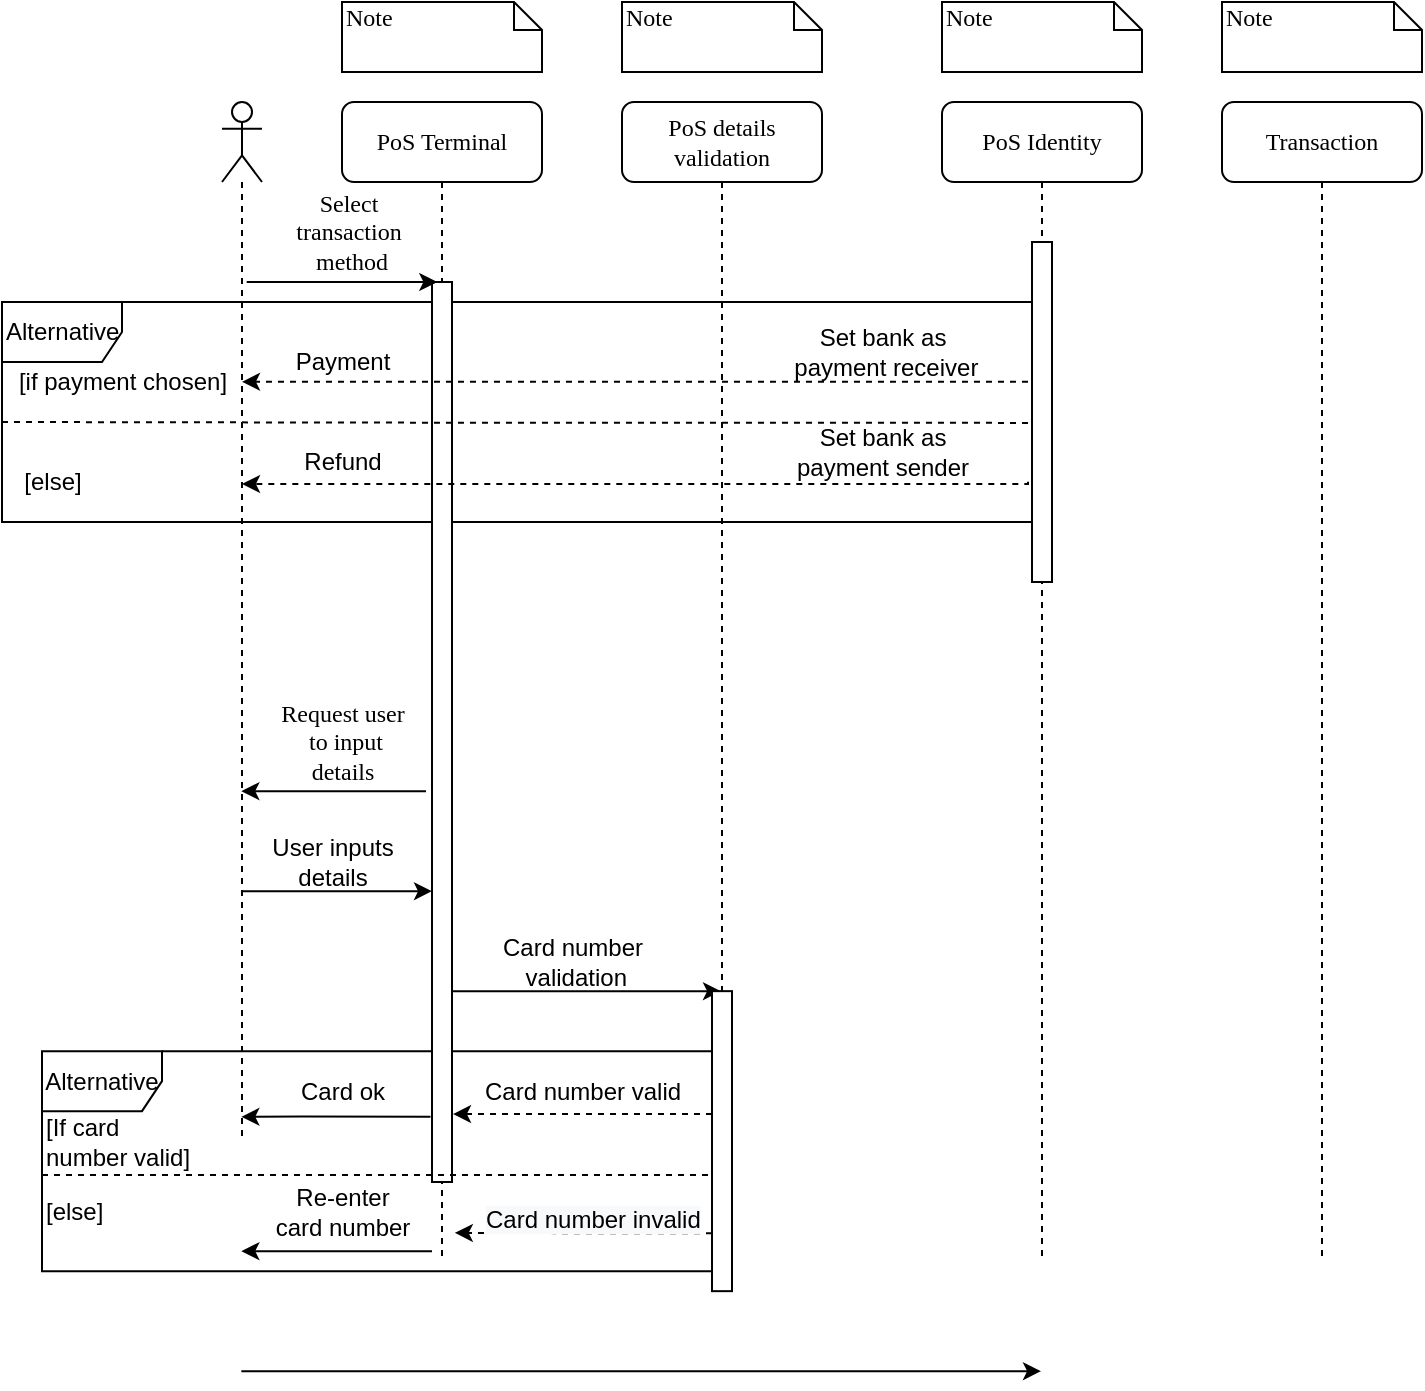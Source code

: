 <mxfile version="15.7.3" type="device"><diagram name="Page-1" id="13e1069c-82ec-6db2-03f1-153e76fe0fe0"><mxGraphModel dx="2321" dy="764" grid="1" gridSize="10" guides="1" tooltips="1" connect="1" arrows="1" fold="1" page="1" pageScale="1" pageWidth="1100" pageHeight="850" background="none" math="0" shadow="0"><root><mxCell id="0"/><mxCell id="1" parent="0"/><mxCell id="g32MehKwc59yKwNpWpvQ-41" value="Alternative" style="shape=umlFrame;whiteSpace=wrap;html=1;align=left;" vertex="1" parent="1"><mxGeometry x="-70" y="180" width="520" height="110" as="geometry"/></mxCell><mxCell id="g32MehKwc59yKwNpWpvQ-23" value="Alternative" style="shape=umlFrame;whiteSpace=wrap;html=1;width=60;height=30;" vertex="1" parent="1"><mxGeometry x="-50" y="554.58" width="340" height="110" as="geometry"/></mxCell><mxCell id="7baba1c4bc27f4b0-3" value="&lt;span&gt;PoS Identity&lt;/span&gt;" style="shape=umlLifeline;perimeter=lifelinePerimeter;whiteSpace=wrap;html=1;container=1;collapsible=0;recursiveResize=0;outlineConnect=0;rounded=1;shadow=0;comic=0;labelBackgroundColor=none;strokeWidth=1;fontFamily=Verdana;fontSize=12;align=center;" parent="1" vertex="1"><mxGeometry x="400" y="80" width="100" height="580" as="geometry"/></mxCell><mxCell id="7baba1c4bc27f4b0-13" value="" style="html=1;points=[];perimeter=orthogonalPerimeter;rounded=0;shadow=0;comic=0;labelBackgroundColor=none;strokeWidth=1;fontFamily=Verdana;fontSize=12;align=center;" parent="7baba1c4bc27f4b0-3" vertex="1"><mxGeometry x="45" y="70" width="10" height="170" as="geometry"/></mxCell><mxCell id="7baba1c4bc27f4b0-4" value="Transaction" style="shape=umlLifeline;perimeter=lifelinePerimeter;whiteSpace=wrap;html=1;container=1;collapsible=0;recursiveResize=0;outlineConnect=0;rounded=1;shadow=0;comic=0;labelBackgroundColor=none;strokeWidth=1;fontFamily=Verdana;fontSize=12;align=center;" parent="1" vertex="1"><mxGeometry x="540" y="80" width="100" height="580" as="geometry"/></mxCell><mxCell id="7baba1c4bc27f4b0-8" value="PoS Terminal" style="shape=umlLifeline;perimeter=lifelinePerimeter;whiteSpace=wrap;html=1;container=1;collapsible=0;recursiveResize=0;outlineConnect=0;rounded=1;shadow=0;comic=0;labelBackgroundColor=none;strokeWidth=1;fontFamily=Verdana;fontSize=12;align=center;" parent="1" vertex="1"><mxGeometry x="100" y="80" width="100" height="580" as="geometry"/></mxCell><mxCell id="7baba1c4bc27f4b0-9" value="" style="html=1;points=[];perimeter=orthogonalPerimeter;rounded=0;shadow=0;comic=0;labelBackgroundColor=none;strokeWidth=1;fontFamily=Verdana;fontSize=12;align=center;" parent="7baba1c4bc27f4b0-8" vertex="1"><mxGeometry x="45" y="90" width="10" height="450" as="geometry"/></mxCell><mxCell id="g32MehKwc59yKwNpWpvQ-13" style="edgeStyle=orthogonalEdgeStyle;rounded=0;orthogonalLoop=1;jettySize=auto;html=1;" edge="1" parent="7baba1c4bc27f4b0-8"><mxGeometry relative="1" as="geometry"><mxPoint x="-50.071" y="394.609" as="sourcePoint"/><mxPoint x="45" y="394.609" as="targetPoint"/><Array as="points"><mxPoint x="-20" y="394.58"/><mxPoint x="-20" y="394.58"/></Array></mxGeometry></mxCell><mxCell id="g32MehKwc59yKwNpWpvQ-14" value="User inputs&lt;br&gt;details" style="text;html=1;align=center;verticalAlign=middle;resizable=0;points=[];autosize=1;strokeColor=none;fillColor=none;" vertex="1" parent="7baba1c4bc27f4b0-8"><mxGeometry x="-45" y="364.58" width="80" height="30" as="geometry"/></mxCell><mxCell id="g32MehKwc59yKwNpWpvQ-31" value="Card ok" style="text;html=1;align=center;verticalAlign=middle;resizable=0;points=[];autosize=1;strokeColor=none;fillColor=none;" vertex="1" parent="7baba1c4bc27f4b0-8"><mxGeometry x="-30" y="484.58" width="60" height="20" as="geometry"/></mxCell><mxCell id="g32MehKwc59yKwNpWpvQ-38" value="Refund" style="text;html=1;align=center;verticalAlign=middle;resizable=0;points=[];autosize=1;strokeColor=none;fillColor=none;" vertex="1" parent="7baba1c4bc27f4b0-8"><mxGeometry x="-25" y="170" width="50" height="20" as="geometry"/></mxCell><mxCell id="g32MehKwc59yKwNpWpvQ-36" value="Payment" style="text;html=1;align=center;verticalAlign=middle;resizable=0;points=[];autosize=1;strokeColor=none;fillColor=none;" vertex="1" parent="7baba1c4bc27f4b0-8"><mxGeometry x="-30" y="120" width="60" height="20" as="geometry"/></mxCell><mxCell id="7baba1c4bc27f4b0-40" value="Note" style="shape=note;whiteSpace=wrap;html=1;size=14;verticalAlign=top;align=left;spacingTop=-6;rounded=0;shadow=0;comic=0;labelBackgroundColor=none;strokeWidth=1;fontFamily=Verdana;fontSize=12" parent="1" vertex="1"><mxGeometry x="100" y="30" width="100" height="35" as="geometry"/></mxCell><mxCell id="7baba1c4bc27f4b0-41" value="Note" style="shape=note;whiteSpace=wrap;html=1;size=14;verticalAlign=top;align=left;spacingTop=-6;rounded=0;shadow=0;comic=0;labelBackgroundColor=none;strokeWidth=1;fontFamily=Verdana;fontSize=12" parent="1" vertex="1"><mxGeometry x="240" y="30" width="100" height="35" as="geometry"/></mxCell><mxCell id="7baba1c4bc27f4b0-42" value="Note" style="shape=note;whiteSpace=wrap;html=1;size=14;verticalAlign=top;align=left;spacingTop=-6;rounded=0;shadow=0;comic=0;labelBackgroundColor=none;strokeWidth=1;fontFamily=Verdana;fontSize=12" parent="1" vertex="1"><mxGeometry x="400" y="30" width="100" height="35" as="geometry"/></mxCell><mxCell id="7baba1c4bc27f4b0-43" value="Note" style="shape=note;whiteSpace=wrap;html=1;size=14;verticalAlign=top;align=left;spacingTop=-6;rounded=0;shadow=0;comic=0;labelBackgroundColor=none;strokeWidth=1;fontFamily=Verdana;fontSize=12" parent="1" vertex="1"><mxGeometry x="540" y="30" width="100" height="35" as="geometry"/></mxCell><mxCell id="g32MehKwc59yKwNpWpvQ-32" style="edgeStyle=orthogonalEdgeStyle;rounded=0;orthogonalLoop=1;jettySize=auto;html=1;" edge="1" parent="1"><mxGeometry relative="1" as="geometry"><mxPoint x="49.667" y="714.58" as="sourcePoint"/><mxPoint x="449.5" y="714.58" as="targetPoint"/><Array as="points"><mxPoint x="330" y="714.58"/><mxPoint x="330" y="714.58"/></Array></mxGeometry></mxCell><mxCell id="g32MehKwc59yKwNpWpvQ-2" value="" style="shape=umlLifeline;participant=umlActor;perimeter=lifelinePerimeter;whiteSpace=wrap;html=1;container=1;collapsible=0;recursiveResize=0;verticalAlign=top;spacingTop=36;outlineConnect=0;" vertex="1" parent="1"><mxGeometry x="40" y="80" width="20" height="520" as="geometry"/></mxCell><mxCell id="g32MehKwc59yKwNpWpvQ-10" style="edgeStyle=orthogonalEdgeStyle;rounded=0;orthogonalLoop=1;jettySize=auto;html=1;" edge="1" parent="1"><mxGeometry relative="1" as="geometry"><mxPoint x="142" y="424.58" as="sourcePoint"/><mxPoint x="49.667" y="424.58" as="targetPoint"/><Array as="points"><mxPoint x="142" y="424.58"/></Array></mxGeometry></mxCell><mxCell id="g32MehKwc59yKwNpWpvQ-11" value="&lt;span style=&quot;font-family: &amp;#34;verdana&amp;#34;&quot;&gt;Request user&lt;/span&gt;&lt;br style=&quot;font-family: &amp;#34;verdana&amp;#34;&quot;&gt;&lt;span style=&quot;font-family: &amp;#34;verdana&amp;#34;&quot;&gt;&amp;nbsp;to input &lt;br&gt;details&lt;/span&gt;" style="text;html=1;align=center;verticalAlign=middle;resizable=0;points=[];autosize=1;strokeColor=none;fillColor=none;" vertex="1" parent="1"><mxGeometry x="55" y="374.58" width="90" height="50" as="geometry"/></mxCell><mxCell id="g32MehKwc59yKwNpWpvQ-15" style="edgeStyle=orthogonalEdgeStyle;rounded=0;orthogonalLoop=1;jettySize=auto;html=1;" edge="1" parent="1"><mxGeometry relative="1" as="geometry"><mxPoint x="155" y="524.58" as="sourcePoint"/><mxPoint x="289.5" y="524.58" as="targetPoint"/><Array as="points"><mxPoint x="230" y="524.58"/><mxPoint x="230" y="524.58"/></Array></mxGeometry></mxCell><mxCell id="g32MehKwc59yKwNpWpvQ-16" value="Card number&lt;br&gt;&amp;nbsp;validation" style="text;html=1;align=center;verticalAlign=middle;resizable=0;points=[];autosize=1;strokeColor=none;fillColor=none;" vertex="1" parent="1"><mxGeometry x="170" y="494.58" width="90" height="30" as="geometry"/></mxCell><mxCell id="g32MehKwc59yKwNpWpvQ-17" style="edgeStyle=orthogonalEdgeStyle;rounded=0;orthogonalLoop=1;jettySize=auto;html=1;entryX=1.049;entryY=0.526;entryDx=0;entryDy=0;entryPerimeter=0;dashed=1;" edge="1" parent="1" source="7baba1c4bc27f4b0-10"><mxGeometry relative="1" as="geometry"><mxPoint x="155.49" y="586.02" as="targetPoint"/><Array as="points"><mxPoint x="290" y="585.58"/><mxPoint x="190" y="585.58"/></Array></mxGeometry></mxCell><mxCell id="g32MehKwc59yKwNpWpvQ-18" value="Card number valid" style="text;html=1;align=center;verticalAlign=middle;resizable=0;points=[];autosize=1;strokeColor=none;fillColor=none;" vertex="1" parent="1"><mxGeometry x="165" y="564.58" width="110" height="20" as="geometry"/></mxCell><mxCell id="g32MehKwc59yKwNpWpvQ-21" style="edgeStyle=orthogonalEdgeStyle;rounded=0;orthogonalLoop=1;jettySize=auto;html=1;entryX=1.14;entryY=0.661;entryDx=0;entryDy=0;entryPerimeter=0;dashed=1;" edge="1" parent="1" source="7baba1c4bc27f4b0-10"><mxGeometry relative="1" as="geometry"><mxPoint x="156.4" y="645.42" as="targetPoint"/><Array as="points"><mxPoint x="220" y="645.58"/><mxPoint x="220" y="645.58"/></Array></mxGeometry></mxCell><mxCell id="g32MehKwc59yKwNpWpvQ-22" value="&lt;span style=&quot;color: rgb(0 , 0 , 0) ; font-family: &amp;#34;helvetica&amp;#34; ; font-size: 12px ; font-style: normal ; font-weight: 400 ; letter-spacing: normal ; text-align: center ; text-indent: 0px ; text-transform: none ; word-spacing: 0px ; background-color: rgb(248 , 249 , 250) ; display: inline ; float: none&quot;&gt;Card number invalid&lt;/span&gt;" style="text;whiteSpace=wrap;html=1;" vertex="1" parent="1"><mxGeometry x="170" y="624.58" width="120" height="30" as="geometry"/></mxCell><mxCell id="g32MehKwc59yKwNpWpvQ-24" value="" style="endArrow=none;dashed=1;html=1;rounded=0;exitX=0;exitY=1.064;exitDx=0;exitDy=0;exitPerimeter=0;" edge="1" parent="1" source="g32MehKwc59yKwNpWpvQ-25" target="7baba1c4bc27f4b0-10"><mxGeometry width="50" height="50" relative="1" as="geometry"><mxPoint x="230" y="664.58" as="sourcePoint"/><mxPoint x="280" y="614.58" as="targetPoint"/></mxGeometry></mxCell><mxCell id="7baba1c4bc27f4b0-2" value="PoS details validation" style="shape=umlLifeline;perimeter=lifelinePerimeter;whiteSpace=wrap;html=1;container=1;collapsible=0;recursiveResize=0;outlineConnect=0;rounded=1;shadow=0;comic=0;labelBackgroundColor=none;strokeWidth=1;fontFamily=Verdana;fontSize=12;align=center;" parent="1" vertex="1"><mxGeometry x="240" y="80" width="100" height="580" as="geometry"/></mxCell><mxCell id="7baba1c4bc27f4b0-10" value="" style="html=1;points=[];perimeter=orthogonalPerimeter;rounded=0;shadow=0;comic=0;labelBackgroundColor=none;strokeWidth=1;fontFamily=Verdana;fontSize=12;align=center;" parent="7baba1c4bc27f4b0-2" vertex="1"><mxGeometry x="45" y="444.58" width="10" height="150" as="geometry"/></mxCell><mxCell id="g32MehKwc59yKwNpWpvQ-25" value="[If card &lt;br&gt;number valid]" style="text;html=1;align=left;verticalAlign=middle;resizable=0;points=[];autosize=1;strokeColor=none;fillColor=none;" vertex="1" parent="1"><mxGeometry x="-50" y="584.58" width="90" height="30" as="geometry"/></mxCell><mxCell id="g32MehKwc59yKwNpWpvQ-26" value="[else]" style="text;html=1;align=left;verticalAlign=middle;resizable=0;points=[];autosize=1;strokeColor=none;fillColor=none;" vertex="1" parent="1"><mxGeometry x="-50" y="624.58" width="40" height="20" as="geometry"/></mxCell><mxCell id="g32MehKwc59yKwNpWpvQ-27" style="edgeStyle=orthogonalEdgeStyle;rounded=0;orthogonalLoop=1;jettySize=auto;html=1;" edge="1" parent="1"><mxGeometry relative="1" as="geometry"><mxPoint x="145" y="654.58" as="sourcePoint"/><mxPoint x="49.667" y="654.58" as="targetPoint"/><Array as="points"><mxPoint x="120" y="654.58"/><mxPoint x="120" y="654.58"/></Array></mxGeometry></mxCell><mxCell id="g32MehKwc59yKwNpWpvQ-28" value="Re-enter &lt;br&gt;card number" style="text;html=1;align=center;verticalAlign=middle;resizable=0;points=[];autosize=1;strokeColor=none;fillColor=none;" vertex="1" parent="1"><mxGeometry x="60" y="619.58" width="80" height="30" as="geometry"/></mxCell><mxCell id="g32MehKwc59yKwNpWpvQ-30" style="edgeStyle=orthogonalEdgeStyle;rounded=0;orthogonalLoop=1;jettySize=auto;html=1;exitX=-0.074;exitY=0.529;exitDx=0;exitDy=0;exitPerimeter=0;" edge="1" parent="1"><mxGeometry relative="1" as="geometry"><mxPoint x="144.26" y="587.34" as="sourcePoint"/><mxPoint x="49.667" y="587.413" as="targetPoint"/><Array as="points"><mxPoint x="80" y="587.58"/><mxPoint x="80" y="587.58"/></Array></mxGeometry></mxCell><mxCell id="g32MehKwc59yKwNpWpvQ-4" value="" style="endArrow=classic;html=1;rounded=0;" edge="1" parent="1"><mxGeometry width="50" height="50" relative="1" as="geometry"><mxPoint x="52.337" y="170.0" as="sourcePoint"/><mxPoint x="147.67" y="170.0" as="targetPoint"/></mxGeometry></mxCell><mxCell id="g32MehKwc59yKwNpWpvQ-3" value="&lt;span style=&quot;font-family: &amp;#34;verdana&amp;#34;&quot;&gt;Select&lt;/span&gt;&lt;br style=&quot;font-family: &amp;#34;verdana&amp;#34;&quot;&gt;&lt;span style=&quot;font-family: &amp;#34;verdana&amp;#34;&quot;&gt;transaction&lt;/span&gt;&lt;br style=&quot;font-family: &amp;#34;verdana&amp;#34;&quot;&gt;&lt;span style=&quot;font-family: &amp;#34;verdana&amp;#34;&quot;&gt;&amp;nbsp;method&lt;/span&gt;" style="text;html=1;align=center;verticalAlign=middle;resizable=0;points=[];autosize=1;strokeColor=none;fillColor=none;" vertex="1" parent="1"><mxGeometry x="62.67" y="120" width="80" height="50" as="geometry"/></mxCell><mxCell id="g32MehKwc59yKwNpWpvQ-35" style="edgeStyle=orthogonalEdgeStyle;rounded=0;orthogonalLoop=1;jettySize=auto;html=1;dashed=1;exitX=-0.2;exitY=0.411;exitDx=0;exitDy=0;exitPerimeter=0;" edge="1" parent="1" source="7baba1c4bc27f4b0-13" target="g32MehKwc59yKwNpWpvQ-2"><mxGeometry relative="1" as="geometry"><Array as="points"><mxPoint x="160" y="220"/><mxPoint x="160" y="220"/></Array></mxGeometry></mxCell><mxCell id="g32MehKwc59yKwNpWpvQ-37" style="edgeStyle=orthogonalEdgeStyle;rounded=0;orthogonalLoop=1;jettySize=auto;html=1;dashed=1;exitX=-0.2;exitY=0.705;exitDx=0;exitDy=0;exitPerimeter=0;" edge="1" parent="1" source="7baba1c4bc27f4b0-13" target="g32MehKwc59yKwNpWpvQ-2"><mxGeometry relative="1" as="geometry"><Array as="points"><mxPoint x="443" y="271"/></Array></mxGeometry></mxCell><mxCell id="g32MehKwc59yKwNpWpvQ-40" style="edgeStyle=orthogonalEdgeStyle;rounded=0;orthogonalLoop=1;jettySize=auto;html=1;dashed=1;exitX=-0.2;exitY=0.532;exitDx=0;exitDy=0;exitPerimeter=0;endArrow=none;endFill=0;" edge="1" parent="1" source="7baba1c4bc27f4b0-13"><mxGeometry relative="1" as="geometry"><mxPoint x="-70" y="240" as="targetPoint"/></mxGeometry></mxCell><mxCell id="g32MehKwc59yKwNpWpvQ-42" value="Set bank as&lt;br&gt;&amp;nbsp;payment receiver" style="text;html=1;align=center;verticalAlign=middle;resizable=0;points=[];autosize=1;strokeColor=none;fillColor=none;" vertex="1" parent="1"><mxGeometry x="315" y="190" width="110" height="30" as="geometry"/></mxCell><mxCell id="g32MehKwc59yKwNpWpvQ-43" value="Set bank as&lt;br&gt;payment sender" style="text;html=1;align=center;verticalAlign=middle;resizable=0;points=[];autosize=1;strokeColor=none;fillColor=none;" vertex="1" parent="1"><mxGeometry x="320" y="240" width="100" height="30" as="geometry"/></mxCell><mxCell id="g32MehKwc59yKwNpWpvQ-44" value="[if payment chosen]" style="text;html=1;align=center;verticalAlign=middle;resizable=0;points=[];autosize=1;strokeColor=none;fillColor=none;" vertex="1" parent="1"><mxGeometry x="-70" y="210" width="120" height="20" as="geometry"/></mxCell><mxCell id="g32MehKwc59yKwNpWpvQ-45" value="[else]" style="text;html=1;align=center;verticalAlign=middle;resizable=0;points=[];autosize=1;strokeColor=none;fillColor=none;" vertex="1" parent="1"><mxGeometry x="-65" y="260" width="40" height="20" as="geometry"/></mxCell></root></mxGraphModel></diagram></mxfile>